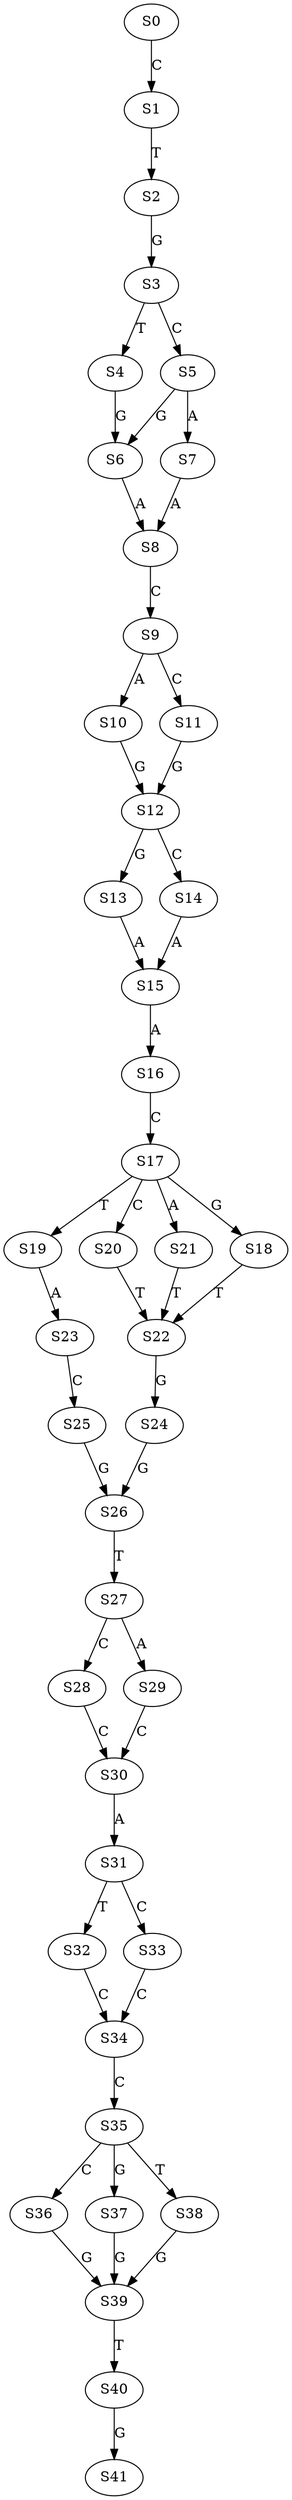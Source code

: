 strict digraph  {
	S0 -> S1 [ label = C ];
	S1 -> S2 [ label = T ];
	S2 -> S3 [ label = G ];
	S3 -> S4 [ label = T ];
	S3 -> S5 [ label = C ];
	S4 -> S6 [ label = G ];
	S5 -> S7 [ label = A ];
	S5 -> S6 [ label = G ];
	S6 -> S8 [ label = A ];
	S7 -> S8 [ label = A ];
	S8 -> S9 [ label = C ];
	S9 -> S10 [ label = A ];
	S9 -> S11 [ label = C ];
	S10 -> S12 [ label = G ];
	S11 -> S12 [ label = G ];
	S12 -> S13 [ label = G ];
	S12 -> S14 [ label = C ];
	S13 -> S15 [ label = A ];
	S14 -> S15 [ label = A ];
	S15 -> S16 [ label = A ];
	S16 -> S17 [ label = C ];
	S17 -> S18 [ label = G ];
	S17 -> S19 [ label = T ];
	S17 -> S20 [ label = C ];
	S17 -> S21 [ label = A ];
	S18 -> S22 [ label = T ];
	S19 -> S23 [ label = A ];
	S20 -> S22 [ label = T ];
	S21 -> S22 [ label = T ];
	S22 -> S24 [ label = G ];
	S23 -> S25 [ label = C ];
	S24 -> S26 [ label = G ];
	S25 -> S26 [ label = G ];
	S26 -> S27 [ label = T ];
	S27 -> S28 [ label = C ];
	S27 -> S29 [ label = A ];
	S28 -> S30 [ label = C ];
	S29 -> S30 [ label = C ];
	S30 -> S31 [ label = A ];
	S31 -> S32 [ label = T ];
	S31 -> S33 [ label = C ];
	S32 -> S34 [ label = C ];
	S33 -> S34 [ label = C ];
	S34 -> S35 [ label = C ];
	S35 -> S36 [ label = C ];
	S35 -> S37 [ label = G ];
	S35 -> S38 [ label = T ];
	S36 -> S39 [ label = G ];
	S37 -> S39 [ label = G ];
	S38 -> S39 [ label = G ];
	S39 -> S40 [ label = T ];
	S40 -> S41 [ label = G ];
}
